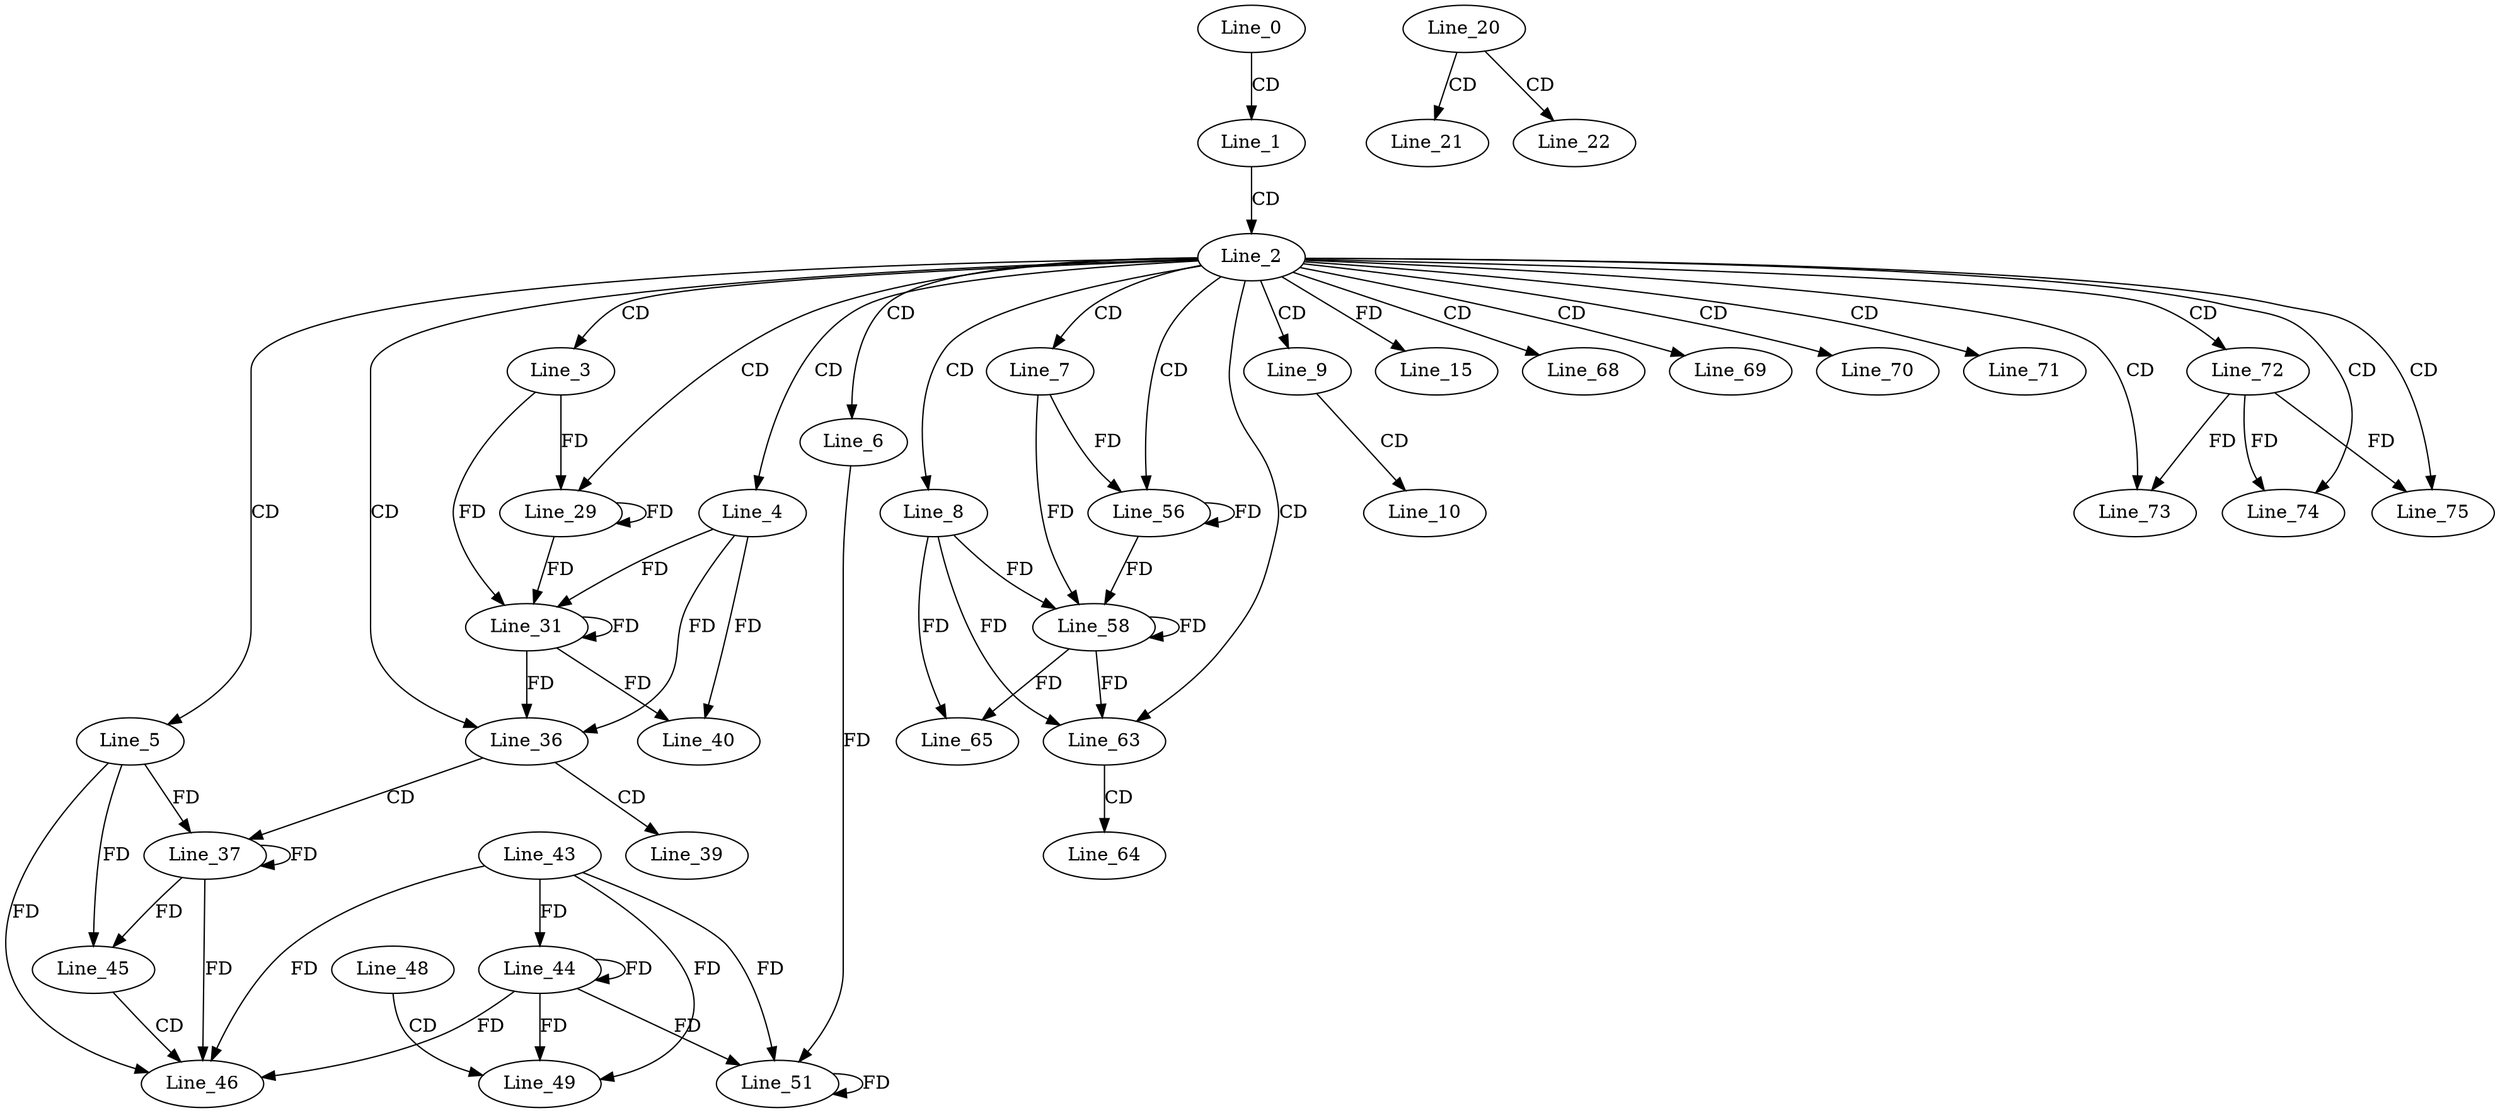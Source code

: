 digraph G {
  Line_0;
  Line_1;
  Line_2;
  Line_3;
  Line_4;
  Line_5;
  Line_6;
  Line_7;
  Line_8;
  Line_9;
  Line_10;
  Line_15;
  Line_20;
  Line_21;
  Line_22;
  Line_29;
  Line_31;
  Line_31;
  Line_36;
  Line_37;
  Line_37;
  Line_39;
  Line_40;
  Line_43;
  Line_44;
  Line_44;
  Line_45;
  Line_46;
  Line_46;
  Line_48;
  Line_49;
  Line_51;
  Line_51;
  Line_51;
  Line_56;
  Line_58;
  Line_58;
  Line_63;
  Line_64;
  Line_65;
  Line_68;
  Line_69;
  Line_70;
  Line_71;
  Line_72;
  Line_73;
  Line_74;
  Line_75;
  Line_0 -> Line_1 [ label="CD" ];
  Line_1 -> Line_2 [ label="CD" ];
  Line_2 -> Line_3 [ label="CD" ];
  Line_2 -> Line_4 [ label="CD" ];
  Line_2 -> Line_5 [ label="CD" ];
  Line_2 -> Line_6 [ label="CD" ];
  Line_2 -> Line_7 [ label="CD" ];
  Line_2 -> Line_8 [ label="CD" ];
  Line_2 -> Line_9 [ label="CD" ];
  Line_9 -> Line_10 [ label="CD" ];
  Line_2 -> Line_15 [ label="FD" ];
  Line_20 -> Line_21 [ label="CD" ];
  Line_20 -> Line_22 [ label="CD" ];
  Line_2 -> Line_29 [ label="CD" ];
  Line_3 -> Line_29 [ label="FD" ];
  Line_29 -> Line_29 [ label="FD" ];
  Line_4 -> Line_31 [ label="FD" ];
  Line_31 -> Line_31 [ label="FD" ];
  Line_3 -> Line_31 [ label="FD" ];
  Line_29 -> Line_31 [ label="FD" ];
  Line_2 -> Line_36 [ label="CD" ];
  Line_4 -> Line_36 [ label="FD" ];
  Line_31 -> Line_36 [ label="FD" ];
  Line_36 -> Line_37 [ label="CD" ];
  Line_5 -> Line_37 [ label="FD" ];
  Line_37 -> Line_37 [ label="FD" ];
  Line_36 -> Line_39 [ label="CD" ];
  Line_4 -> Line_40 [ label="FD" ];
  Line_31 -> Line_40 [ label="FD" ];
  Line_43 -> Line_44 [ label="FD" ];
  Line_44 -> Line_44 [ label="FD" ];
  Line_5 -> Line_45 [ label="FD" ];
  Line_37 -> Line_45 [ label="FD" ];
  Line_45 -> Line_46 [ label="CD" ];
  Line_43 -> Line_46 [ label="FD" ];
  Line_44 -> Line_46 [ label="FD" ];
  Line_5 -> Line_46 [ label="FD" ];
  Line_37 -> Line_46 [ label="FD" ];
  Line_48 -> Line_49 [ label="CD" ];
  Line_43 -> Line_49 [ label="FD" ];
  Line_44 -> Line_49 [ label="FD" ];
  Line_6 -> Line_51 [ label="FD" ];
  Line_51 -> Line_51 [ label="FD" ];
  Line_43 -> Line_51 [ label="FD" ];
  Line_44 -> Line_51 [ label="FD" ];
  Line_2 -> Line_56 [ label="CD" ];
  Line_7 -> Line_56 [ label="FD" ];
  Line_56 -> Line_56 [ label="FD" ];
  Line_8 -> Line_58 [ label="FD" ];
  Line_58 -> Line_58 [ label="FD" ];
  Line_7 -> Line_58 [ label="FD" ];
  Line_56 -> Line_58 [ label="FD" ];
  Line_2 -> Line_63 [ label="CD" ];
  Line_8 -> Line_63 [ label="FD" ];
  Line_58 -> Line_63 [ label="FD" ];
  Line_63 -> Line_64 [ label="CD" ];
  Line_8 -> Line_65 [ label="FD" ];
  Line_58 -> Line_65 [ label="FD" ];
  Line_2 -> Line_68 [ label="CD" ];
  Line_2 -> Line_69 [ label="CD" ];
  Line_2 -> Line_70 [ label="CD" ];
  Line_2 -> Line_71 [ label="CD" ];
  Line_2 -> Line_72 [ label="CD" ];
  Line_2 -> Line_73 [ label="CD" ];
  Line_72 -> Line_73 [ label="FD" ];
  Line_2 -> Line_74 [ label="CD" ];
  Line_72 -> Line_74 [ label="FD" ];
  Line_2 -> Line_75 [ label="CD" ];
  Line_72 -> Line_75 [ label="FD" ];
}

